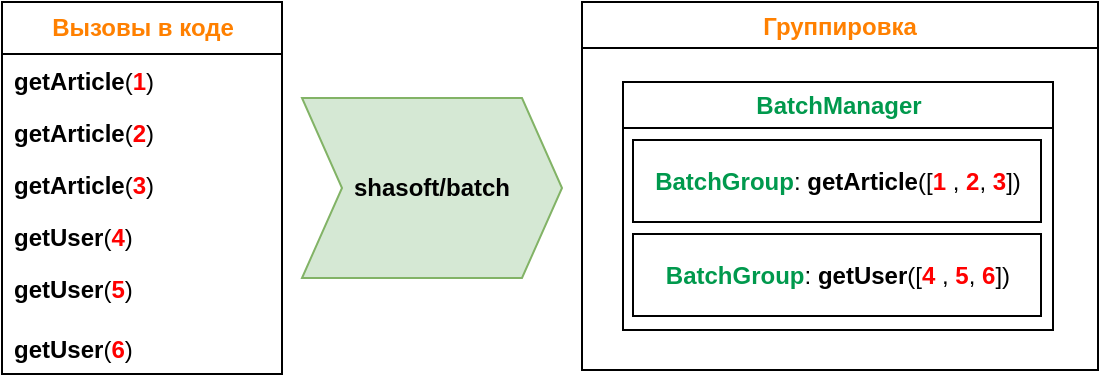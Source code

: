 <mxfile version="21.6.1" type="device">
  <diagram name="Страница 1" id="pVAv7If836FJk1B1fF69">
    <mxGraphModel dx="1418" dy="828" grid="1" gridSize="10" guides="1" tooltips="1" connect="1" arrows="1" fold="1" page="1" pageScale="1" pageWidth="827" pageHeight="1169" math="0" shadow="0">
      <root>
        <mxCell id="0" />
        <mxCell id="1" parent="0" />
        <mxCell id="WXu3d9isdzl0gutnWBbq-2" value="&lt;b&gt;&lt;font color=&quot;#ff8000&quot;&gt;Вызовы в коде&lt;/font&gt;&lt;/b&gt;" style="swimlane;fontStyle=0;childLayout=stackLayout;horizontal=1;startSize=26;fillColor=none;horizontalStack=0;resizeParent=1;resizeParentMax=0;resizeLast=0;collapsible=1;marginBottom=0;html=1;" vertex="1" parent="1">
          <mxGeometry x="70" y="240" width="140" height="186" as="geometry" />
        </mxCell>
        <mxCell id="WXu3d9isdzl0gutnWBbq-3" value="&lt;b&gt;getArticle&lt;/b&gt;(&lt;b&gt;&lt;font color=&quot;#ff0000&quot;&gt;1&lt;/font&gt;&lt;/b&gt;)" style="text;strokeColor=none;fillColor=none;align=left;verticalAlign=top;spacingLeft=4;spacingRight=4;overflow=hidden;rotatable=0;points=[[0,0.5],[1,0.5]];portConstraint=eastwest;whiteSpace=wrap;html=1;" vertex="1" parent="WXu3d9isdzl0gutnWBbq-2">
          <mxGeometry y="26" width="140" height="26" as="geometry" />
        </mxCell>
        <mxCell id="WXu3d9isdzl0gutnWBbq-4" value="&lt;b&gt;getArticle&lt;/b&gt;(&lt;b&gt;&lt;font color=&quot;#ff0000&quot;&gt;2&lt;/font&gt;&lt;/b&gt;)" style="text;strokeColor=none;fillColor=none;align=left;verticalAlign=top;spacingLeft=4;spacingRight=4;overflow=hidden;rotatable=0;points=[[0,0.5],[1,0.5]];portConstraint=eastwest;whiteSpace=wrap;html=1;" vertex="1" parent="WXu3d9isdzl0gutnWBbq-2">
          <mxGeometry y="52" width="140" height="26" as="geometry" />
        </mxCell>
        <mxCell id="WXu3d9isdzl0gutnWBbq-5" value="&lt;b&gt;getArticle&lt;/b&gt;(&lt;b&gt;&lt;font color=&quot;#ff0000&quot;&gt;3&lt;/font&gt;&lt;/b&gt;)" style="text;strokeColor=none;fillColor=none;align=left;verticalAlign=top;spacingLeft=4;spacingRight=4;overflow=hidden;rotatable=0;points=[[0,0.5],[1,0.5]];portConstraint=eastwest;whiteSpace=wrap;html=1;" vertex="1" parent="WXu3d9isdzl0gutnWBbq-2">
          <mxGeometry y="78" width="140" height="26" as="geometry" />
        </mxCell>
        <mxCell id="WXu3d9isdzl0gutnWBbq-6" value="&lt;b&gt;getUser&lt;/b&gt;(&lt;b&gt;&lt;font color=&quot;#ff0000&quot;&gt;4&lt;/font&gt;&lt;/b&gt;)" style="text;strokeColor=none;fillColor=none;align=left;verticalAlign=top;spacingLeft=4;spacingRight=4;overflow=hidden;rotatable=0;points=[[0,0.5],[1,0.5]];portConstraint=eastwest;whiteSpace=wrap;html=1;" vertex="1" parent="WXu3d9isdzl0gutnWBbq-2">
          <mxGeometry y="104" width="140" height="26" as="geometry" />
        </mxCell>
        <mxCell id="WXu3d9isdzl0gutnWBbq-7" value="&lt;b&gt;getUser&lt;/b&gt;(&lt;b&gt;&lt;font color=&quot;#ff0000&quot;&gt;5&lt;/font&gt;&lt;/b&gt;)" style="text;strokeColor=none;fillColor=none;align=left;verticalAlign=top;spacingLeft=4;spacingRight=4;overflow=hidden;rotatable=0;points=[[0,0.5],[1,0.5]];portConstraint=eastwest;whiteSpace=wrap;html=1;" vertex="1" parent="WXu3d9isdzl0gutnWBbq-2">
          <mxGeometry y="130" width="140" height="30" as="geometry" />
        </mxCell>
        <mxCell id="WXu3d9isdzl0gutnWBbq-8" value="&lt;b&gt;getUser&lt;/b&gt;(&lt;b&gt;&lt;font color=&quot;#ff0000&quot;&gt;6&lt;/font&gt;&lt;/b&gt;)" style="text;strokeColor=none;fillColor=none;align=left;verticalAlign=top;spacingLeft=4;spacingRight=4;overflow=hidden;rotatable=0;points=[[0,0.5],[1,0.5]];portConstraint=eastwest;whiteSpace=wrap;html=1;" vertex="1" parent="WXu3d9isdzl0gutnWBbq-2">
          <mxGeometry y="160" width="140" height="26" as="geometry" />
        </mxCell>
        <mxCell id="WXu3d9isdzl0gutnWBbq-13" value="&lt;b&gt;shasoft/batch&lt;/b&gt;" style="shape=step;perimeter=stepPerimeter;whiteSpace=wrap;html=1;fixedSize=1;fillColor=#d5e8d4;strokeColor=#82b366;" vertex="1" parent="1">
          <mxGeometry x="220" y="288" width="130" height="90" as="geometry" />
        </mxCell>
        <mxCell id="WXu3d9isdzl0gutnWBbq-14" value="Группировка" style="swimlane;fontColor=#FF8000;" vertex="1" parent="1">
          <mxGeometry x="360" y="240" width="258" height="184" as="geometry">
            <mxRectangle x="370" y="240" width="120" height="30" as="alternateBounds" />
          </mxGeometry>
        </mxCell>
        <mxCell id="WXu3d9isdzl0gutnWBbq-15" value="&lt;font color=&quot;#00994d&quot;&gt;BatchManager&lt;/font&gt;" style="swimlane;whiteSpace=wrap;html=1;strokeWidth=1;rounded=0;shadow=0;" vertex="1" parent="WXu3d9isdzl0gutnWBbq-14">
          <mxGeometry x="20.5" y="40" width="215" height="124" as="geometry">
            <mxRectangle x="310" y="330" width="140" height="30" as="alternateBounds" />
          </mxGeometry>
        </mxCell>
        <mxCell id="WXu3d9isdzl0gutnWBbq-16" value="&lt;font style=&quot;border-color: var(--border-color); font-weight: 700;&quot; color=&quot;#00994d&quot;&gt;BatchGroup&lt;/font&gt;: &lt;b&gt;getArticle&lt;/b&gt;([&lt;b&gt;&lt;font color=&quot;#ff0000&quot;&gt;1&lt;/font&gt;&lt;/b&gt; , &lt;b&gt;&lt;font color=&quot;#ff0000&quot;&gt;2&lt;/font&gt;&lt;/b&gt;, &lt;b&gt;&lt;font color=&quot;#ff0000&quot;&gt;3&lt;/font&gt;&lt;/b&gt;])" style="rounded=0;whiteSpace=wrap;html=1;" vertex="1" parent="WXu3d9isdzl0gutnWBbq-15">
          <mxGeometry x="5" y="29" width="204" height="41" as="geometry" />
        </mxCell>
        <mxCell id="WXu3d9isdzl0gutnWBbq-17" value="&lt;font style=&quot;border-color: var(--border-color); font-weight: 700;&quot; color=&quot;#00994d&quot;&gt;BatchGroup&lt;/font&gt;: &lt;b&gt;getUser&lt;/b&gt;([&lt;b&gt;&lt;font color=&quot;#ff0000&quot;&gt;4&lt;/font&gt;&lt;/b&gt; , &lt;b&gt;&lt;font color=&quot;#ff0000&quot;&gt;5&lt;/font&gt;&lt;/b&gt;, &lt;b&gt;&lt;font color=&quot;#ff0000&quot;&gt;6&lt;/font&gt;&lt;/b&gt;])" style="rounded=0;whiteSpace=wrap;html=1;" vertex="1" parent="WXu3d9isdzl0gutnWBbq-15">
          <mxGeometry x="5" y="76" width="204" height="41" as="geometry" />
        </mxCell>
      </root>
    </mxGraphModel>
  </diagram>
</mxfile>
